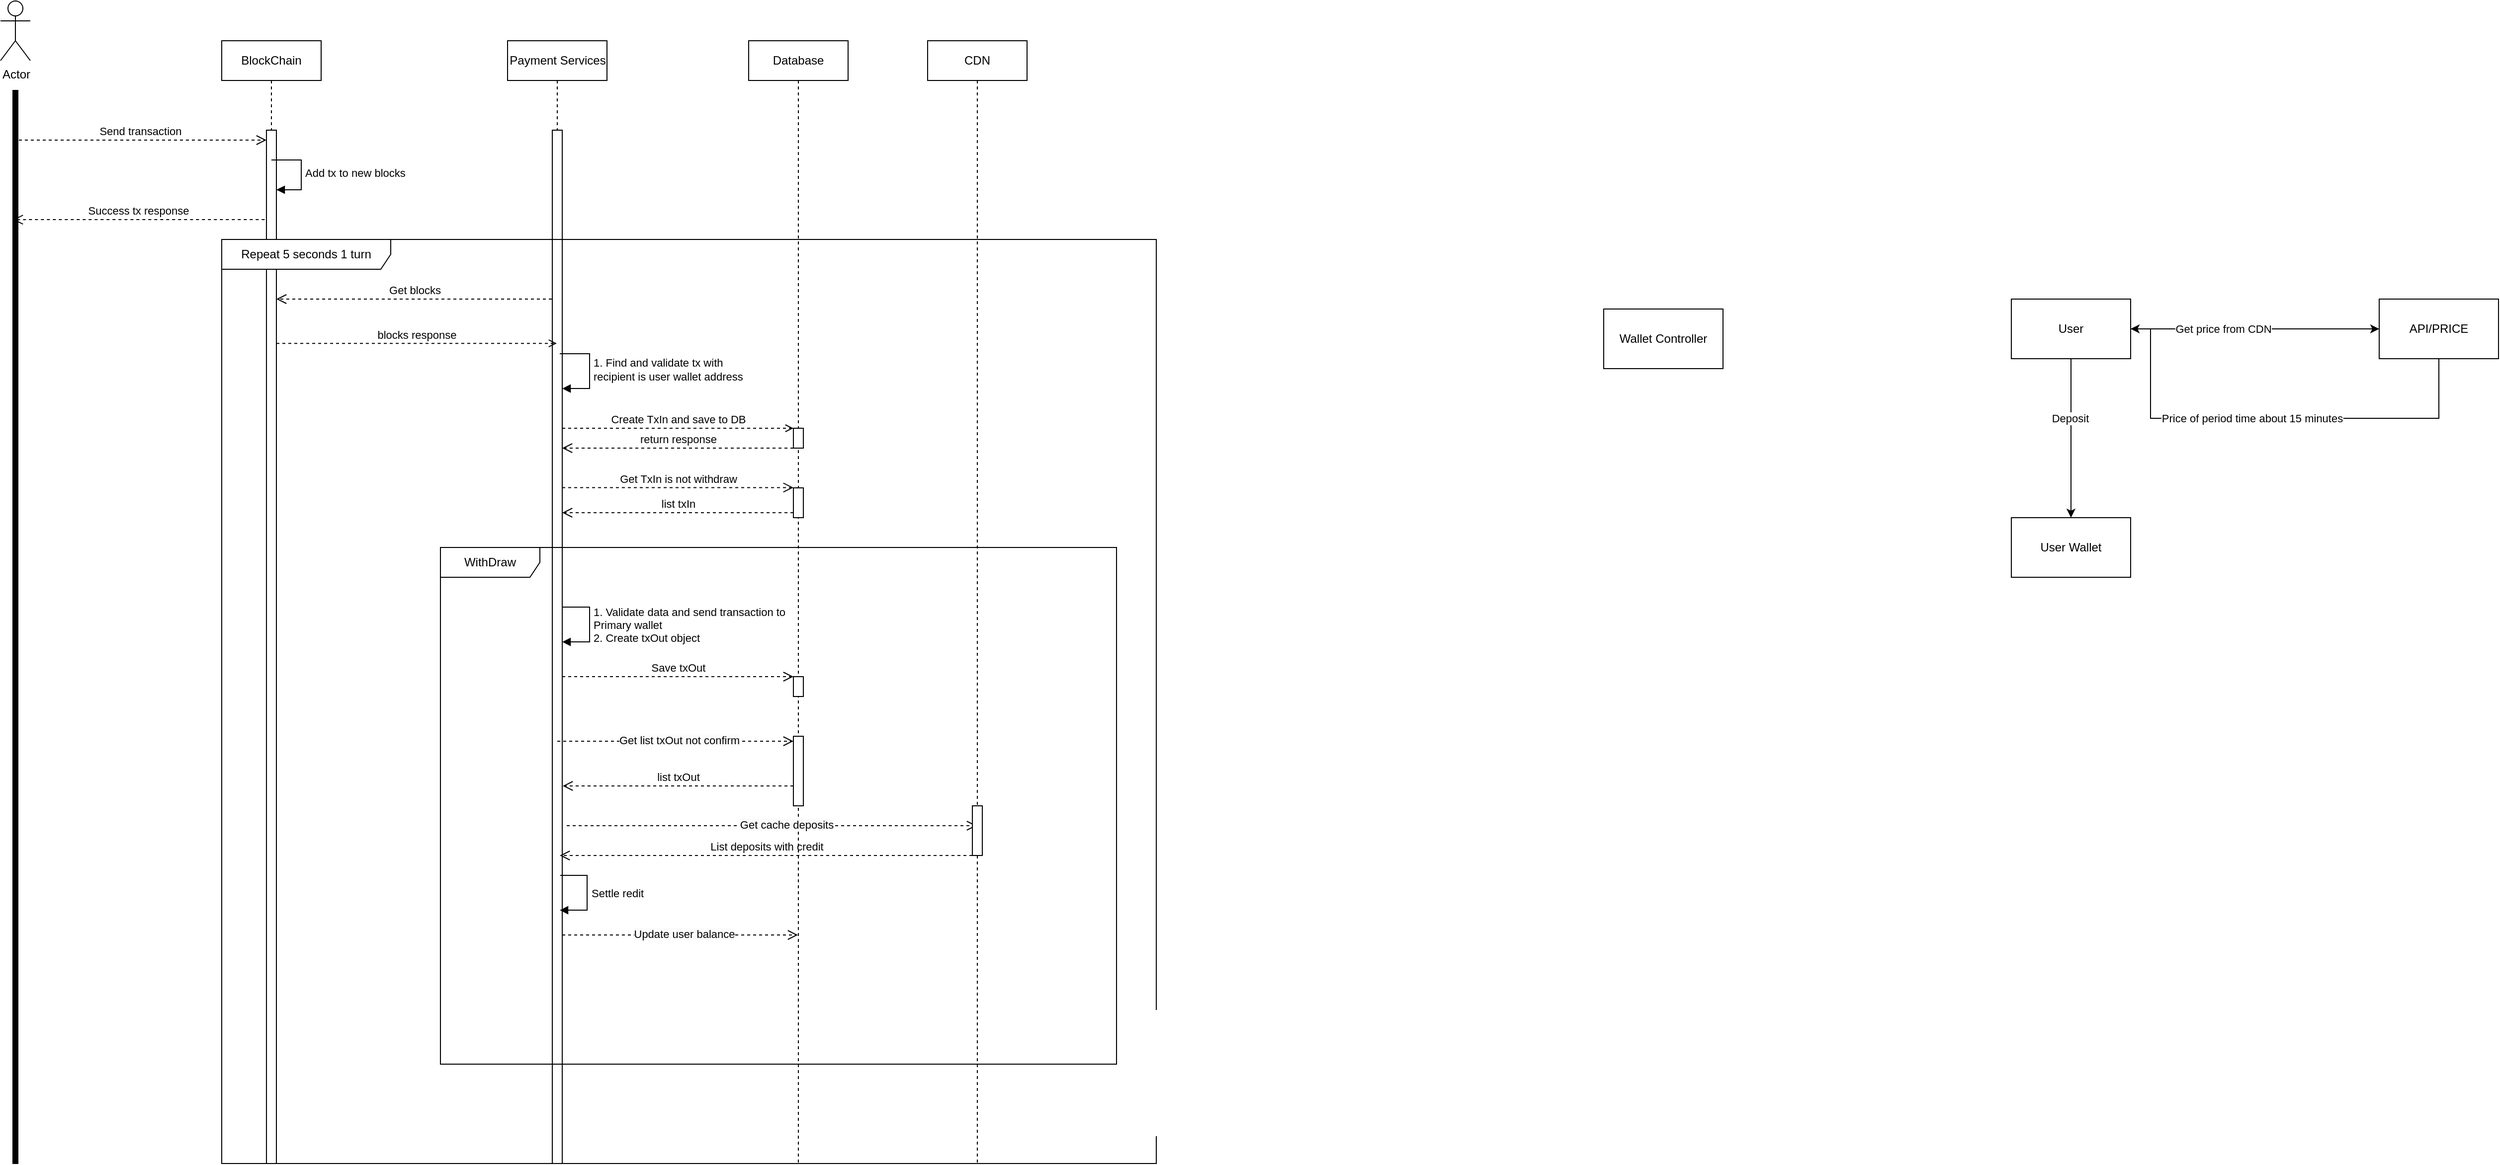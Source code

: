 <mxfile version="24.8.3">
  <diagram id="C5RBs43oDa-KdzZeNtuy" name="Page-1">
    <mxGraphModel dx="4649" dy="1595" grid="1" gridSize="10" guides="1" tooltips="1" connect="1" arrows="1" fold="1" page="1" pageScale="1" pageWidth="827" pageHeight="1169" math="0" shadow="0">
      <root>
        <mxCell id="WIyWlLk6GJQsqaUBKTNV-0" />
        <mxCell id="WIyWlLk6GJQsqaUBKTNV-1" parent="WIyWlLk6GJQsqaUBKTNV-0" />
        <mxCell id="klTrbKSa8jeeAFxTV1Gi-0" value="Wallet Controller" style="whiteSpace=wrap;html=1;" parent="WIyWlLk6GJQsqaUBKTNV-1" vertex="1">
          <mxGeometry x="440" y="540" width="120" height="60" as="geometry" />
        </mxCell>
        <mxCell id="klTrbKSa8jeeAFxTV1Gi-9" value="" style="edgeStyle=orthogonalEdgeStyle;rounded=0;orthogonalLoop=1;jettySize=auto;html=1;" parent="WIyWlLk6GJQsqaUBKTNV-1" source="klTrbKSa8jeeAFxTV1Gi-3" target="klTrbKSa8jeeAFxTV1Gi-8" edge="1">
          <mxGeometry relative="1" as="geometry" />
        </mxCell>
        <mxCell id="klTrbKSa8jeeAFxTV1Gi-13" value="Get price from CDN" style="edgeLabel;html=1;align=center;verticalAlign=middle;resizable=0;points=[];" parent="klTrbKSa8jeeAFxTV1Gi-9" vertex="1" connectable="0">
          <mxGeometry x="-0.446" relative="1" as="geometry">
            <mxPoint x="23" as="offset" />
          </mxGeometry>
        </mxCell>
        <mxCell id="klTrbKSa8jeeAFxTV1Gi-15" value="" style="edgeStyle=orthogonalEdgeStyle;rounded=0;orthogonalLoop=1;jettySize=auto;html=1;" parent="WIyWlLk6GJQsqaUBKTNV-1" source="klTrbKSa8jeeAFxTV1Gi-3" target="klTrbKSa8jeeAFxTV1Gi-14" edge="1">
          <mxGeometry relative="1" as="geometry" />
        </mxCell>
        <mxCell id="klTrbKSa8jeeAFxTV1Gi-16" value="Deposit" style="edgeLabel;html=1;align=center;verticalAlign=middle;resizable=0;points=[];" parent="klTrbKSa8jeeAFxTV1Gi-15" vertex="1" connectable="0">
          <mxGeometry x="-0.247" y="-1" relative="1" as="geometry">
            <mxPoint as="offset" />
          </mxGeometry>
        </mxCell>
        <mxCell id="klTrbKSa8jeeAFxTV1Gi-3" value="User" style="whiteSpace=wrap;html=1;" parent="WIyWlLk6GJQsqaUBKTNV-1" vertex="1">
          <mxGeometry x="850" y="530" width="120" height="60" as="geometry" />
        </mxCell>
        <mxCell id="klTrbKSa8jeeAFxTV1Gi-10" style="edgeStyle=orthogonalEdgeStyle;rounded=0;orthogonalLoop=1;jettySize=auto;html=1;exitX=0.5;exitY=1;exitDx=0;exitDy=0;" parent="WIyWlLk6GJQsqaUBKTNV-1" source="klTrbKSa8jeeAFxTV1Gi-8" target="klTrbKSa8jeeAFxTV1Gi-3" edge="1">
          <mxGeometry relative="1" as="geometry">
            <Array as="points">
              <mxPoint x="1280" y="650" />
              <mxPoint x="990" y="650" />
            </Array>
          </mxGeometry>
        </mxCell>
        <mxCell id="klTrbKSa8jeeAFxTV1Gi-12" value="Price of period time about 15 minutes" style="edgeLabel;html=1;align=center;verticalAlign=middle;resizable=0;points=[];" parent="klTrbKSa8jeeAFxTV1Gi-10" vertex="1" connectable="0">
          <mxGeometry x="0.08" relative="1" as="geometry">
            <mxPoint as="offset" />
          </mxGeometry>
        </mxCell>
        <mxCell id="klTrbKSa8jeeAFxTV1Gi-8" value="API/PRICE" style="whiteSpace=wrap;html=1;" parent="WIyWlLk6GJQsqaUBKTNV-1" vertex="1">
          <mxGeometry x="1220" y="530" width="120" height="60" as="geometry" />
        </mxCell>
        <mxCell id="klTrbKSa8jeeAFxTV1Gi-14" value="User Wallet" style="whiteSpace=wrap;html=1;" parent="WIyWlLk6GJQsqaUBKTNV-1" vertex="1">
          <mxGeometry x="850" y="750" width="120" height="60" as="geometry" />
        </mxCell>
        <mxCell id="eYlgFXyIfjPkv886gNfy-0" value="" style="html=1;points=[];perimeter=orthogonalPerimeter;fillColor=strokeColor;" vertex="1" parent="WIyWlLk6GJQsqaUBKTNV-1">
          <mxGeometry x="-1160" y="320" width="5" height="1080" as="geometry" />
        </mxCell>
        <mxCell id="eYlgFXyIfjPkv886gNfy-1" value="Actor" style="shape=umlActor;verticalLabelPosition=bottom;verticalAlign=top;html=1;" vertex="1" parent="WIyWlLk6GJQsqaUBKTNV-1">
          <mxGeometry x="-1172.5" y="230" width="30" height="60" as="geometry" />
        </mxCell>
        <mxCell id="eYlgFXyIfjPkv886gNfy-2" value="BlockChain" style="shape=umlLifeline;perimeter=lifelinePerimeter;whiteSpace=wrap;html=1;container=1;dropTarget=0;collapsible=0;recursiveResize=0;outlineConnect=0;portConstraint=eastwest;newEdgeStyle={&quot;edgeStyle&quot;:&quot;elbowEdgeStyle&quot;,&quot;elbow&quot;:&quot;vertical&quot;,&quot;curved&quot;:0,&quot;rounded&quot;:0};" vertex="1" parent="WIyWlLk6GJQsqaUBKTNV-1">
          <mxGeometry x="-950" y="270" width="100" height="1130" as="geometry" />
        </mxCell>
        <mxCell id="eYlgFXyIfjPkv886gNfy-3" value="" style="html=1;points=[[0,0,0,0,5],[0,1,0,0,-5],[1,0,0,0,5],[1,1,0,0,-5]];perimeter=orthogonalPerimeter;outlineConnect=0;targetShapes=umlLifeline;portConstraint=eastwest;newEdgeStyle={&quot;curved&quot;:0,&quot;rounded&quot;:0};" vertex="1" parent="eYlgFXyIfjPkv886gNfy-2">
          <mxGeometry x="45" y="90" width="10" height="1040" as="geometry" />
        </mxCell>
        <mxCell id="eYlgFXyIfjPkv886gNfy-14" value="Add tx to new blocks" style="html=1;align=left;spacingLeft=2;endArrow=block;rounded=0;edgeStyle=orthogonalEdgeStyle;curved=0;rounded=0;" edge="1" parent="eYlgFXyIfjPkv886gNfy-2">
          <mxGeometry relative="1" as="geometry">
            <mxPoint x="50" y="120" as="sourcePoint" />
            <Array as="points">
              <mxPoint x="80" y="120" />
            </Array>
            <mxPoint x="55.0" y="150" as="targetPoint" />
          </mxGeometry>
        </mxCell>
        <mxCell id="eYlgFXyIfjPkv886gNfy-4" value="Payment Services" style="shape=umlLifeline;perimeter=lifelinePerimeter;whiteSpace=wrap;html=1;container=1;dropTarget=0;collapsible=0;recursiveResize=0;outlineConnect=0;portConstraint=eastwest;newEdgeStyle={&quot;edgeStyle&quot;:&quot;elbowEdgeStyle&quot;,&quot;elbow&quot;:&quot;vertical&quot;,&quot;curved&quot;:0,&quot;rounded&quot;:0};" vertex="1" parent="WIyWlLk6GJQsqaUBKTNV-1">
          <mxGeometry x="-662.5" y="270" width="100" height="1130" as="geometry" />
        </mxCell>
        <mxCell id="eYlgFXyIfjPkv886gNfy-5" value="" style="html=1;points=[[0,0,0,0,5],[0,1,0,0,-5],[1,0,0,0,5],[1,1,0,0,-5]];perimeter=orthogonalPerimeter;outlineConnect=0;targetShapes=umlLifeline;portConstraint=eastwest;newEdgeStyle={&quot;curved&quot;:0,&quot;rounded&quot;:0};" vertex="1" parent="eYlgFXyIfjPkv886gNfy-4">
          <mxGeometry x="45" y="90" width="10" height="1040" as="geometry" />
        </mxCell>
        <mxCell id="eYlgFXyIfjPkv886gNfy-8" value="Send transaction" style="endArrow=open;startArrow=none;endFill=0;startFill=0;endSize=8;html=1;verticalAlign=bottom;dashed=1;labelBackgroundColor=none;rounded=0;exitX=0.7;exitY=0.071;exitDx=0;exitDy=0;exitPerimeter=0;" edge="1" parent="WIyWlLk6GJQsqaUBKTNV-1" target="eYlgFXyIfjPkv886gNfy-3">
          <mxGeometry width="160" relative="1" as="geometry">
            <mxPoint x="-1160" y="370.0" as="sourcePoint" />
            <mxPoint x="-934" y="370.0" as="targetPoint" />
          </mxGeometry>
        </mxCell>
        <mxCell id="eYlgFXyIfjPkv886gNfy-9" value="Get blocks" style="endArrow=open;startArrow=none;endFill=0;startFill=0;endSize=8;html=1;verticalAlign=bottom;dashed=1;labelBackgroundColor=none;rounded=0;" edge="1" parent="WIyWlLk6GJQsqaUBKTNV-1">
          <mxGeometry x="0.001" width="160" relative="1" as="geometry">
            <mxPoint x="-618" y="530" as="sourcePoint" />
            <mxPoint x="-895" y="530" as="targetPoint" />
            <Array as="points">
              <mxPoint x="-875" y="530" />
            </Array>
            <mxPoint as="offset" />
          </mxGeometry>
        </mxCell>
        <mxCell id="eYlgFXyIfjPkv886gNfy-10" value="blocks response" style="endArrow=open;html=1;rounded=0;align=center;verticalAlign=bottom;dashed=1;endFill=0;labelBackgroundColor=none;" edge="1" parent="WIyWlLk6GJQsqaUBKTNV-1">
          <mxGeometry relative="1" as="geometry">
            <mxPoint x="-895.0" y="574.58" as="sourcePoint" />
            <mxPoint x="-613" y="574.58" as="targetPoint" />
          </mxGeometry>
        </mxCell>
        <mxCell id="eYlgFXyIfjPkv886gNfy-11" value="" style="resizable=0;html=1;align=center;verticalAlign=top;labelBackgroundColor=none;" connectable="0" vertex="1" parent="eYlgFXyIfjPkv886gNfy-10">
          <mxGeometry relative="1" as="geometry" />
        </mxCell>
        <mxCell id="eYlgFXyIfjPkv886gNfy-12" value="Success tx response" style="endArrow=open;startArrow=none;endFill=0;startFill=0;endSize=8;html=1;verticalAlign=bottom;dashed=1;labelBackgroundColor=none;rounded=0;entryX=0.367;entryY=0.182;entryDx=0;entryDy=0;entryPerimeter=0;" edge="1" parent="WIyWlLk6GJQsqaUBKTNV-1">
          <mxGeometry x="0.003" width="160" relative="1" as="geometry">
            <mxPoint x="-906.84" y="450" as="sourcePoint" />
            <mxPoint x="-1160.005" y="450.08" as="targetPoint" />
            <Array as="points">
              <mxPoint x="-1096.84" y="450" />
            </Array>
            <mxPoint as="offset" />
          </mxGeometry>
        </mxCell>
        <mxCell id="eYlgFXyIfjPkv886gNfy-15" value="1. Find and validate tx with &lt;br&gt;recipient is user wallet address" style="html=1;align=left;spacingLeft=2;endArrow=block;rounded=0;edgeStyle=orthogonalEdgeStyle;curved=0;rounded=0;" edge="1" parent="WIyWlLk6GJQsqaUBKTNV-1">
          <mxGeometry x="-0.005" relative="1" as="geometry">
            <mxPoint x="-610" y="585" as="sourcePoint" />
            <Array as="points">
              <mxPoint x="-580" y="585" />
              <mxPoint x="-580" y="620" />
            </Array>
            <mxPoint x="-607.5" y="620.034" as="targetPoint" />
            <mxPoint as="offset" />
          </mxGeometry>
        </mxCell>
        <mxCell id="eYlgFXyIfjPkv886gNfy-23" value="Database" style="shape=umlLifeline;perimeter=lifelinePerimeter;whiteSpace=wrap;html=1;container=1;dropTarget=0;collapsible=0;recursiveResize=0;outlineConnect=0;portConstraint=eastwest;newEdgeStyle={&quot;edgeStyle&quot;:&quot;elbowEdgeStyle&quot;,&quot;elbow&quot;:&quot;vertical&quot;,&quot;curved&quot;:0,&quot;rounded&quot;:0};" vertex="1" parent="WIyWlLk6GJQsqaUBKTNV-1">
          <mxGeometry x="-420" y="270" width="100" height="1130" as="geometry" />
        </mxCell>
        <mxCell id="eYlgFXyIfjPkv886gNfy-28" value="Repeat 5 seconds 1 turn" style="shape=umlFrame;whiteSpace=wrap;html=1;pointerEvents=0;recursiveResize=0;container=1;collapsible=0;width=170;" vertex="1" parent="WIyWlLk6GJQsqaUBKTNV-1">
          <mxGeometry x="-950" y="470" width="940" height="930" as="geometry" />
        </mxCell>
        <mxCell id="eYlgFXyIfjPkv886gNfy-31" value="Get TxIn is not withdraw" style="endArrow=open;startArrow=none;endFill=0;startFill=0;endSize=8;html=1;verticalAlign=bottom;dashed=1;labelBackgroundColor=none;rounded=0;" edge="1" parent="eYlgFXyIfjPkv886gNfy-28">
          <mxGeometry width="160" relative="1" as="geometry">
            <mxPoint x="342.5" y="249.71" as="sourcePoint" />
            <mxPoint x="575" y="249.71" as="targetPoint" />
          </mxGeometry>
        </mxCell>
        <mxCell id="eYlgFXyIfjPkv886gNfy-24" value="" style="html=1;points=[[0,0,0,0,5],[0,1,0,0,-5],[1,0,0,0,5],[1,1,0,0,-5]];perimeter=orthogonalPerimeter;outlineConnect=0;targetShapes=umlLifeline;portConstraint=eastwest;newEdgeStyle={&quot;curved&quot;:0,&quot;rounded&quot;:0};" vertex="1" parent="eYlgFXyIfjPkv886gNfy-28">
          <mxGeometry x="575" y="190" width="10" height="20" as="geometry" />
        </mxCell>
        <mxCell id="eYlgFXyIfjPkv886gNfy-32" value="" style="html=1;points=[[0,0,0,0,5],[0,1,0,0,-5],[1,0,0,0,5],[1,1,0,0,-5]];perimeter=orthogonalPerimeter;outlineConnect=0;targetShapes=umlLifeline;portConstraint=eastwest;newEdgeStyle={&quot;curved&quot;:0,&quot;rounded&quot;:0};" vertex="1" parent="eYlgFXyIfjPkv886gNfy-28">
          <mxGeometry x="575" y="250" width="10" height="30" as="geometry" />
        </mxCell>
        <mxCell id="eYlgFXyIfjPkv886gNfy-33" value="return response" style="endArrow=open;startArrow=none;endFill=0;startFill=0;endSize=8;html=1;verticalAlign=bottom;dashed=1;labelBackgroundColor=none;rounded=0;exitX=0;exitY=1;exitDx=0;exitDy=-5;exitPerimeter=0;" edge="1" parent="eYlgFXyIfjPkv886gNfy-28">
          <mxGeometry x="-0.002" width="160" relative="1" as="geometry">
            <mxPoint x="575" y="210" as="sourcePoint" />
            <mxPoint x="342.5" y="210" as="targetPoint" />
            <mxPoint as="offset" />
          </mxGeometry>
        </mxCell>
        <mxCell id="eYlgFXyIfjPkv886gNfy-35" value="1. Validate data and send transaction to&amp;nbsp;&lt;br&gt;Primary wallet&lt;br&gt;2. Create txOut object" style="html=1;align=left;spacingLeft=2;endArrow=block;rounded=0;edgeStyle=orthogonalEdgeStyle;curved=0;rounded=0;" edge="1" parent="eYlgFXyIfjPkv886gNfy-28">
          <mxGeometry x="-0.005" relative="1" as="geometry">
            <mxPoint x="343" y="370" as="sourcePoint" />
            <Array as="points">
              <mxPoint x="370" y="370" />
              <mxPoint x="370" y="405" />
            </Array>
            <mxPoint x="342.5" y="405.034" as="targetPoint" />
            <mxPoint as="offset" />
          </mxGeometry>
        </mxCell>
        <mxCell id="eYlgFXyIfjPkv886gNfy-36" value="Save txOut" style="endArrow=open;startArrow=none;endFill=0;startFill=0;endSize=8;html=1;verticalAlign=bottom;dashed=1;labelBackgroundColor=none;rounded=0;" edge="1" parent="eYlgFXyIfjPkv886gNfy-28" target="eYlgFXyIfjPkv886gNfy-37">
          <mxGeometry x="0.003" width="160" relative="1" as="geometry">
            <mxPoint x="342.5" y="440" as="sourcePoint" />
            <mxPoint x="575" y="440" as="targetPoint" />
            <mxPoint as="offset" />
          </mxGeometry>
        </mxCell>
        <mxCell id="eYlgFXyIfjPkv886gNfy-38" value="WithDraw" style="shape=umlFrame;whiteSpace=wrap;html=1;pointerEvents=0;recursiveResize=0;container=1;collapsible=0;width=100;height=30;" vertex="1" parent="eYlgFXyIfjPkv886gNfy-28">
          <mxGeometry x="220" y="310" width="680" height="520" as="geometry" />
        </mxCell>
        <mxCell id="eYlgFXyIfjPkv886gNfy-37" value="" style="html=1;points=[[0,0,0,0,5],[0,1,0,0,-5],[1,0,0,0,5],[1,1,0,0,-5]];perimeter=orthogonalPerimeter;outlineConnect=0;targetShapes=umlLifeline;portConstraint=eastwest;newEdgeStyle={&quot;curved&quot;:0,&quot;rounded&quot;:0};" vertex="1" parent="eYlgFXyIfjPkv886gNfy-38">
          <mxGeometry x="355" y="130" width="10" height="20" as="geometry" />
        </mxCell>
        <mxCell id="eYlgFXyIfjPkv886gNfy-51" value="" style="html=1;points=[[0,0,0,0,5],[0,1,0,0,-5],[1,0,0,0,5],[1,1,0,0,-5]];perimeter=orthogonalPerimeter;outlineConnect=0;targetShapes=umlLifeline;portConstraint=eastwest;newEdgeStyle={&quot;curved&quot;:0,&quot;rounded&quot;:0};" vertex="1" parent="eYlgFXyIfjPkv886gNfy-38">
          <mxGeometry x="355" y="190" width="10" height="70" as="geometry" />
        </mxCell>
        <mxCell id="eYlgFXyIfjPkv886gNfy-55" value="list txOut" style="endArrow=open;startArrow=none;endFill=0;startFill=0;endSize=8;html=1;verticalAlign=bottom;dashed=1;labelBackgroundColor=none;rounded=0;exitX=0;exitY=1;exitDx=0;exitDy=-5;exitPerimeter=0;" edge="1" parent="eYlgFXyIfjPkv886gNfy-38">
          <mxGeometry width="160" relative="1" as="geometry">
            <mxPoint x="355" y="240.0" as="sourcePoint" />
            <mxPoint x="123" y="240.0" as="targetPoint" />
          </mxGeometry>
        </mxCell>
        <mxCell id="eYlgFXyIfjPkv886gNfy-58" value="" style="endArrow=open;startArrow=none;endFill=0;startFill=0;endSize=8;html=1;verticalAlign=bottom;dashed=1;labelBackgroundColor=none;rounded=0;" edge="1" parent="eYlgFXyIfjPkv886gNfy-38">
          <mxGeometry x="0.003" width="160" relative="1" as="geometry">
            <mxPoint x="127" y="280" as="sourcePoint" />
            <mxPoint x="539.5" y="280" as="targetPoint" />
            <mxPoint as="offset" />
          </mxGeometry>
        </mxCell>
        <mxCell id="eYlgFXyIfjPkv886gNfy-59" value="&lt;span style=&quot;background-color: rgb(251, 251, 251);&quot;&gt;Get cache deposits&lt;/span&gt;" style="edgeLabel;html=1;align=center;verticalAlign=middle;resizable=0;points=[];" vertex="1" connectable="0" parent="eYlgFXyIfjPkv886gNfy-58">
          <mxGeometry x="0.117" y="1" relative="1" as="geometry">
            <mxPoint x="-10" as="offset" />
          </mxGeometry>
        </mxCell>
        <mxCell id="eYlgFXyIfjPkv886gNfy-60" value="List deposits with credit" style="endArrow=open;startArrow=none;endFill=0;startFill=0;endSize=8;html=1;verticalAlign=bottom;dashed=1;labelBackgroundColor=none;rounded=0;" edge="1" parent="eYlgFXyIfjPkv886gNfy-38" source="eYlgFXyIfjPkv886gNfy-57">
          <mxGeometry width="160" relative="1" as="geometry">
            <mxPoint x="342" y="310" as="sourcePoint" />
            <mxPoint x="120" y="310" as="targetPoint" />
          </mxGeometry>
        </mxCell>
        <mxCell id="eYlgFXyIfjPkv886gNfy-61" value="Settle redit" style="html=1;align=left;spacingLeft=2;endArrow=block;rounded=0;edgeStyle=orthogonalEdgeStyle;curved=0;rounded=0;" edge="1" parent="eYlgFXyIfjPkv886gNfy-38">
          <mxGeometry x="-0.005" relative="1" as="geometry">
            <mxPoint x="120.5" y="330" as="sourcePoint" />
            <Array as="points">
              <mxPoint x="147.5" y="330" />
              <mxPoint x="147.5" y="365" />
            </Array>
            <mxPoint x="120" y="365.034" as="targetPoint" />
            <mxPoint as="offset" />
          </mxGeometry>
        </mxCell>
        <mxCell id="eYlgFXyIfjPkv886gNfy-26" value="Create TxIn and save to DB" style="endArrow=open;html=1;rounded=0;align=center;verticalAlign=bottom;dashed=1;endFill=0;labelBackgroundColor=none;" edge="1" parent="WIyWlLk6GJQsqaUBKTNV-1">
          <mxGeometry relative="1" as="geometry">
            <mxPoint x="-607.5" y="660" as="sourcePoint" />
            <mxPoint x="-375" y="660" as="targetPoint" />
          </mxGeometry>
        </mxCell>
        <mxCell id="eYlgFXyIfjPkv886gNfy-27" value="" style="resizable=0;html=1;align=center;verticalAlign=top;labelBackgroundColor=none;" connectable="0" vertex="1" parent="eYlgFXyIfjPkv886gNfy-26">
          <mxGeometry relative="1" as="geometry" />
        </mxCell>
        <mxCell id="eYlgFXyIfjPkv886gNfy-34" value="list txIn" style="endArrow=open;startArrow=none;endFill=0;startFill=0;endSize=8;html=1;verticalAlign=bottom;dashed=1;labelBackgroundColor=none;rounded=0;exitX=0;exitY=1;exitDx=0;exitDy=-5;exitPerimeter=0;" edge="1" parent="WIyWlLk6GJQsqaUBKTNV-1" source="eYlgFXyIfjPkv886gNfy-32" target="eYlgFXyIfjPkv886gNfy-5">
          <mxGeometry width="160" relative="1" as="geometry">
            <mxPoint x="-600" y="770" as="sourcePoint" />
            <mxPoint x="-440" y="770" as="targetPoint" />
          </mxGeometry>
        </mxCell>
        <mxCell id="eYlgFXyIfjPkv886gNfy-50" value="" style="endArrow=open;startArrow=none;endFill=0;startFill=0;endSize=8;html=1;verticalAlign=bottom;dashed=1;labelBackgroundColor=none;rounded=0;" edge="1" parent="WIyWlLk6GJQsqaUBKTNV-1" source="eYlgFXyIfjPkv886gNfy-51" target="eYlgFXyIfjPkv886gNfy-23">
          <mxGeometry x="NaN" y="125" width="160" relative="1" as="geometry">
            <mxPoint x="-607.5" y="970" as="sourcePoint" />
            <mxPoint x="-375" y="970" as="targetPoint" />
            <mxPoint x="-120" y="-35" as="offset" />
          </mxGeometry>
        </mxCell>
        <mxCell id="eYlgFXyIfjPkv886gNfy-52" value="" style="endArrow=open;startArrow=none;endFill=0;startFill=0;endSize=8;html=1;verticalAlign=bottom;dashed=1;labelBackgroundColor=none;rounded=0;entryX=0;entryY=0;entryDx=0;entryDy=5;entryPerimeter=0;" edge="1" parent="WIyWlLk6GJQsqaUBKTNV-1" source="eYlgFXyIfjPkv886gNfy-4" target="eYlgFXyIfjPkv886gNfy-51">
          <mxGeometry x="0.003" width="160" relative="1" as="geometry">
            <mxPoint x="-1337.5" y="1740" as="sourcePoint" />
            <mxPoint x="-1100" y="1740" as="targetPoint" />
            <mxPoint as="offset" />
          </mxGeometry>
        </mxCell>
        <mxCell id="eYlgFXyIfjPkv886gNfy-54" value="&lt;span style=&quot;background-color: rgb(251, 251, 251);&quot;&gt;Get list txOut not confirm&lt;/span&gt;" style="edgeLabel;html=1;align=center;verticalAlign=middle;resizable=0;points=[];" vertex="1" connectable="0" parent="eYlgFXyIfjPkv886gNfy-52">
          <mxGeometry x="0.117" y="1" relative="1" as="geometry">
            <mxPoint x="-10" as="offset" />
          </mxGeometry>
        </mxCell>
        <mxCell id="eYlgFXyIfjPkv886gNfy-56" value="CDN" style="shape=umlLifeline;perimeter=lifelinePerimeter;whiteSpace=wrap;html=1;container=1;dropTarget=0;collapsible=0;recursiveResize=0;outlineConnect=0;portConstraint=eastwest;newEdgeStyle={&quot;edgeStyle&quot;:&quot;elbowEdgeStyle&quot;,&quot;elbow&quot;:&quot;vertical&quot;,&quot;curved&quot;:0,&quot;rounded&quot;:0};" vertex="1" parent="WIyWlLk6GJQsqaUBKTNV-1">
          <mxGeometry x="-240" y="270" width="100" height="1130" as="geometry" />
        </mxCell>
        <mxCell id="eYlgFXyIfjPkv886gNfy-57" value="" style="html=1;points=[[0,0,0,0,5],[0,1,0,0,-5],[1,0,0,0,5],[1,1,0,0,-5]];perimeter=orthogonalPerimeter;outlineConnect=0;targetShapes=umlLifeline;portConstraint=eastwest;newEdgeStyle={&quot;curved&quot;:0,&quot;rounded&quot;:0};" vertex="1" parent="eYlgFXyIfjPkv886gNfy-56">
          <mxGeometry x="45" y="770" width="10" height="50" as="geometry" />
        </mxCell>
        <mxCell id="eYlgFXyIfjPkv886gNfy-62" value="" style="endArrow=open;startArrow=none;endFill=0;startFill=0;endSize=8;html=1;verticalAlign=bottom;dashed=1;labelBackgroundColor=none;rounded=0;" edge="1" parent="WIyWlLk6GJQsqaUBKTNV-1" source="eYlgFXyIfjPkv886gNfy-5" target="eYlgFXyIfjPkv886gNfy-23">
          <mxGeometry x="0.003" width="160" relative="1" as="geometry">
            <mxPoint x="-593" y="1070" as="sourcePoint" />
            <mxPoint x="-180.5" y="1070" as="targetPoint" />
            <mxPoint as="offset" />
            <Array as="points">
              <mxPoint x="-420" y="1170" />
            </Array>
          </mxGeometry>
        </mxCell>
        <mxCell id="eYlgFXyIfjPkv886gNfy-63" value="&lt;span style=&quot;background-color: rgb(251, 251, 251);&quot;&gt;Update user balance&lt;/span&gt;" style="edgeLabel;html=1;align=center;verticalAlign=middle;resizable=0;points=[];" vertex="1" connectable="0" parent="eYlgFXyIfjPkv886gNfy-62">
          <mxGeometry x="0.117" y="1" relative="1" as="geometry">
            <mxPoint x="-10" as="offset" />
          </mxGeometry>
        </mxCell>
      </root>
    </mxGraphModel>
  </diagram>
</mxfile>
